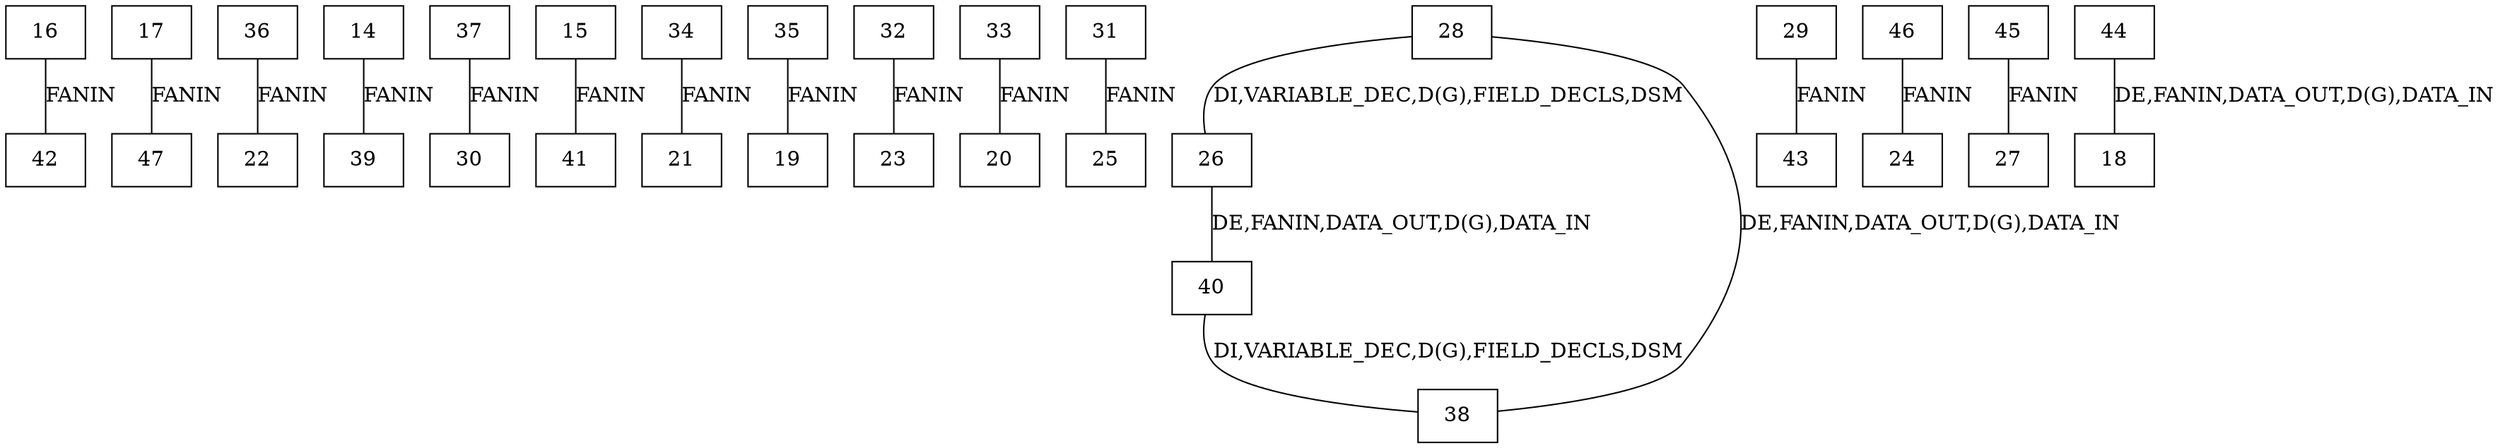 graph "./test/goodTest_doSomething/output/" {
"16" ["shape"="rectangle"]
"42" ["shape"="rectangle"]
"17" ["shape"="rectangle"]
"47" ["shape"="rectangle"]
"36" ["shape"="rectangle"]
"22" ["shape"="rectangle"]
"14" ["shape"="rectangle"]
"39" ["shape"="rectangle"]
"37" ["shape"="rectangle"]
"30" ["shape"="rectangle"]
"15" ["shape"="rectangle"]
"41" ["shape"="rectangle"]
"34" ["shape"="rectangle"]
"21" ["shape"="rectangle"]
"35" ["shape"="rectangle"]
"19" ["shape"="rectangle"]
"32" ["shape"="rectangle"]
"23" ["shape"="rectangle"]
"33" ["shape"="rectangle"]
"20" ["shape"="rectangle"]
"31" ["shape"="rectangle"]
"25" ["shape"="rectangle"]
"28" ["shape"="rectangle"]
"26" ["shape"="rectangle"]
"40" ["shape"="rectangle"]
"38" ["shape"="rectangle"]
"29" ["shape"="rectangle"]
"43" ["shape"="rectangle"]
"46" ["shape"="rectangle"]
"24" ["shape"="rectangle"]
"45" ["shape"="rectangle"]
"27" ["shape"="rectangle"]
"44" ["shape"="rectangle"]
"18" ["shape"="rectangle"]
"16" -- "42" ["label"="FANIN"]
"17" -- "47" ["label"="FANIN"]
"36" -- "22" ["label"="FANIN"]
"14" -- "39" ["label"="FANIN"]
"37" -- "30" ["label"="FANIN"]
"15" -- "41" ["label"="FANIN"]
"34" -- "21" ["label"="FANIN"]
"35" -- "19" ["label"="FANIN"]
"32" -- "23" ["label"="FANIN"]
"33" -- "20" ["label"="FANIN"]
"31" -- "25" ["label"="FANIN"]
"28" -- "26" ["label"="DI,VARIABLE_DEC,D(G),FIELD_DECLS,DSM"]
"26" -- "40" ["label"="DE,FANIN,DATA_OUT,D(G),DATA_IN"]
"40" -- "38" ["label"="DI,VARIABLE_DEC,D(G),FIELD_DECLS,DSM"]
"38" -- "28" ["label"="DE,FANIN,DATA_OUT,D(G),DATA_IN"]
"29" -- "43" ["label"="FANIN"]
"46" -- "24" ["label"="FANIN"]
"45" -- "27" ["label"="FANIN"]
"44" -- "18" ["label"="DE,FANIN,DATA_OUT,D(G),DATA_IN"]
}